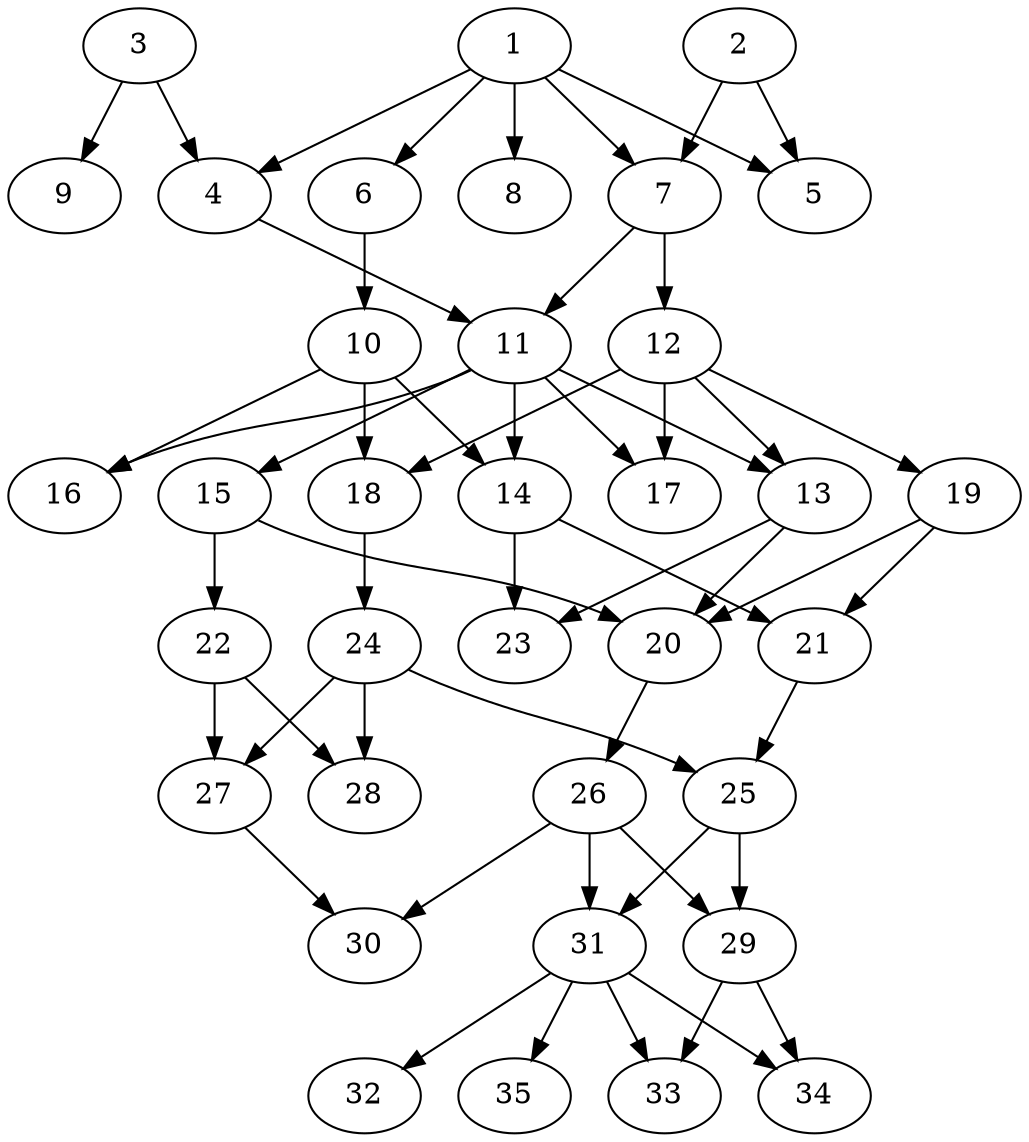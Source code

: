 // DAG automatically generated by daggen at Thu Oct  3 14:05:37 2019
// ./daggen --dot -n 35 --ccr 0.5 --fat 0.5 --regular 0.5 --density 0.5 --mindata 5242880 --maxdata 52428800 
digraph G {
  1 [size="76707840", alpha="0.19", expect_size="38353920"] 
  1 -> 4 [size ="38353920"]
  1 -> 5 [size ="38353920"]
  1 -> 6 [size ="38353920"]
  1 -> 7 [size ="38353920"]
  1 -> 8 [size ="38353920"]
  2 [size="87697408", alpha="0.03", expect_size="43848704"] 
  2 -> 5 [size ="43848704"]
  2 -> 7 [size ="43848704"]
  3 [size="53862400", alpha="0.17", expect_size="26931200"] 
  3 -> 4 [size ="26931200"]
  3 -> 9 [size ="26931200"]
  4 [size="13998080", alpha="0.18", expect_size="6999040"] 
  4 -> 11 [size ="6999040"]
  5 [size="25767936", alpha="0.18", expect_size="12883968"] 
  6 [size="48623616", alpha="0.18", expect_size="24311808"] 
  6 -> 10 [size ="24311808"]
  7 [size="80726016", alpha="0.08", expect_size="40363008"] 
  7 -> 11 [size ="40363008"]
  7 -> 12 [size ="40363008"]
  8 [size="79630336", alpha="0.11", expect_size="39815168"] 
  9 [size="62885888", alpha="0.10", expect_size="31442944"] 
  10 [size="16736256", alpha="0.13", expect_size="8368128"] 
  10 -> 14 [size ="8368128"]
  10 -> 16 [size ="8368128"]
  10 -> 18 [size ="8368128"]
  11 [size="83439616", alpha="0.10", expect_size="41719808"] 
  11 -> 13 [size ="41719808"]
  11 -> 14 [size ="41719808"]
  11 -> 15 [size ="41719808"]
  11 -> 16 [size ="41719808"]
  11 -> 17 [size ="41719808"]
  12 [size="76660736", alpha="0.04", expect_size="38330368"] 
  12 -> 13 [size ="38330368"]
  12 -> 17 [size ="38330368"]
  12 -> 18 [size ="38330368"]
  12 -> 19 [size ="38330368"]
  13 [size="90761216", alpha="0.02", expect_size="45380608"] 
  13 -> 20 [size ="45380608"]
  13 -> 23 [size ="45380608"]
  14 [size="75700224", alpha="0.13", expect_size="37850112"] 
  14 -> 21 [size ="37850112"]
  14 -> 23 [size ="37850112"]
  15 [size="65024000", alpha="0.03", expect_size="32512000"] 
  15 -> 20 [size ="32512000"]
  15 -> 22 [size ="32512000"]
  16 [size="56322048", alpha="0.20", expect_size="28161024"] 
  17 [size="48719872", alpha="0.14", expect_size="24359936"] 
  18 [size="86829056", alpha="0.06", expect_size="43414528"] 
  18 -> 24 [size ="43414528"]
  19 [size="46159872", alpha="0.05", expect_size="23079936"] 
  19 -> 20 [size ="23079936"]
  19 -> 21 [size ="23079936"]
  20 [size="93593600", alpha="0.11", expect_size="46796800"] 
  20 -> 26 [size ="46796800"]
  21 [size="61542400", alpha="0.12", expect_size="30771200"] 
  21 -> 25 [size ="30771200"]
  22 [size="14499840", alpha="0.08", expect_size="7249920"] 
  22 -> 27 [size ="7249920"]
  22 -> 28 [size ="7249920"]
  23 [size="34848768", alpha="0.14", expect_size="17424384"] 
  24 [size="41947136", alpha="0.01", expect_size="20973568"] 
  24 -> 25 [size ="20973568"]
  24 -> 27 [size ="20973568"]
  24 -> 28 [size ="20973568"]
  25 [size="103710720", alpha="0.11", expect_size="51855360"] 
  25 -> 29 [size ="51855360"]
  25 -> 31 [size ="51855360"]
  26 [size="21653504", alpha="0.09", expect_size="10826752"] 
  26 -> 29 [size ="10826752"]
  26 -> 30 [size ="10826752"]
  26 -> 31 [size ="10826752"]
  27 [size="21239808", alpha="0.02", expect_size="10619904"] 
  27 -> 30 [size ="10619904"]
  28 [size="86272000", alpha="0.10", expect_size="43136000"] 
  29 [size="21327872", alpha="0.09", expect_size="10663936"] 
  29 -> 33 [size ="10663936"]
  29 -> 34 [size ="10663936"]
  30 [size="43397120", alpha="0.09", expect_size="21698560"] 
  31 [size="95754240", alpha="0.04", expect_size="47877120"] 
  31 -> 32 [size ="47877120"]
  31 -> 33 [size ="47877120"]
  31 -> 34 [size ="47877120"]
  31 -> 35 [size ="47877120"]
  32 [size="55877632", alpha="0.14", expect_size="27938816"] 
  33 [size="95354880", alpha="0.00", expect_size="47677440"] 
  34 [size="68816896", alpha="0.00", expect_size="34408448"] 
  35 [size="74153984", alpha="0.12", expect_size="37076992"] 
}
